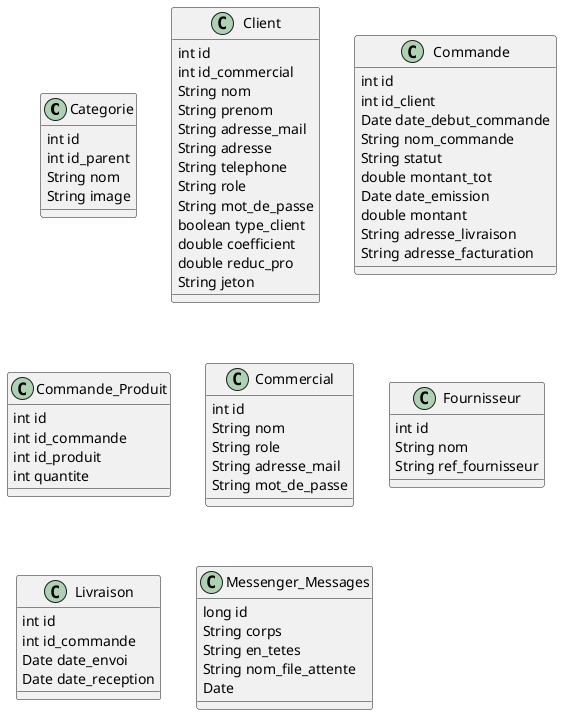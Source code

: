 @startuml

class Categorie {
  int id
  int id_parent
  String nom
  String image
}

class Client {
  int id
  int id_commercial
  String nom
  String prenom
  String adresse_mail
  String adresse
  String telephone
  String role
  String mot_de_passe
  boolean type_client
  double coefficient
  double reduc_pro
  String jeton
}

class Commande {
  int id
  int id_client
  Date date_debut_commande
  String nom_commande
  String statut
  double montant_tot
  Date date_emission
  double montant
  String adresse_livraison
  String adresse_facturation
}

class Commande_Produit {
  int id
  int id_commande
  int id_produit
  int quantite
}

class Commercial {
  int id
  String nom
  String role
  String adresse_mail
  String mot_de_passe
}

class Fournisseur {
  int id
  String nom
  String ref_fournisseur
}

class Livraison {
  int id
  int id_commande
  Date date_envoi
  Date date_reception
}

class Messenger_Messages {
  long id
  String corps
  String en_tetes
  String nom_file_attente
  Date
}
